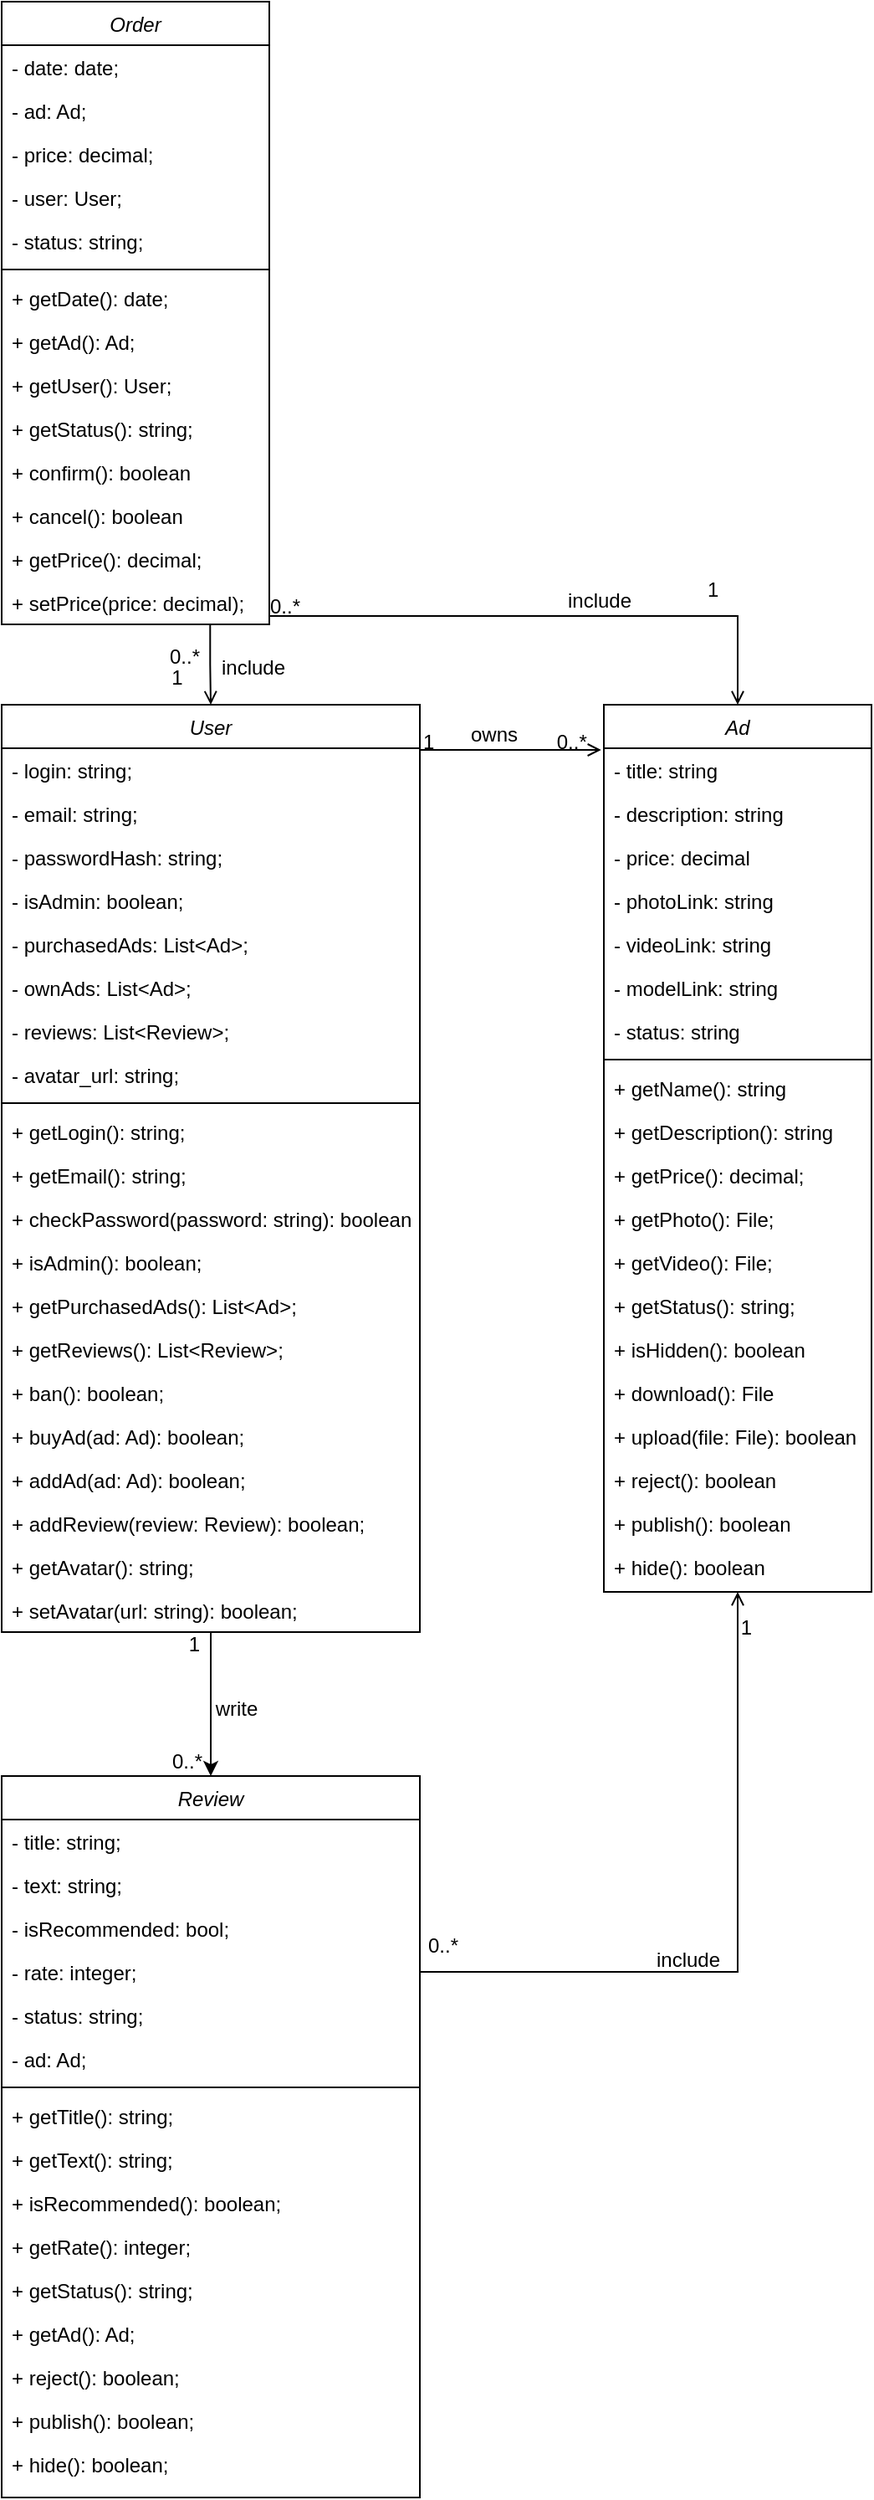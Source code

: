 <mxfile version="19.0.3" type="device"><diagram id="C5RBs43oDa-KdzZeNtuy" name="Page-1"><mxGraphModel dx="782" dy="1708" grid="1" gridSize="10" guides="1" tooltips="1" connect="1" arrows="1" fold="1" page="1" pageScale="1" pageWidth="827" pageHeight="1169" math="0" shadow="0"><root><mxCell id="WIyWlLk6GJQsqaUBKTNV-0"/><mxCell id="WIyWlLk6GJQsqaUBKTNV-1" parent="WIyWlLk6GJQsqaUBKTNV-0"/><mxCell id="zkfFHV4jXpPFQw0GAbJ--0" value="User" style="swimlane;fontStyle=2;align=center;verticalAlign=top;childLayout=stackLayout;horizontal=1;startSize=26;horizontalStack=0;resizeParent=1;resizeLast=0;collapsible=1;marginBottom=0;rounded=0;shadow=0;strokeWidth=1;" parent="WIyWlLk6GJQsqaUBKTNV-1" vertex="1"><mxGeometry x="40" y="40" width="250" height="554" as="geometry"><mxRectangle x="230" y="140" width="160" height="26" as="alternateBounds"/></mxGeometry></mxCell><mxCell id="zkfFHV4jXpPFQw0GAbJ--1" value="- login: string;" style="text;align=left;verticalAlign=top;spacingLeft=4;spacingRight=4;overflow=hidden;rotatable=0;points=[[0,0.5],[1,0.5]];portConstraint=eastwest;" parent="zkfFHV4jXpPFQw0GAbJ--0" vertex="1"><mxGeometry y="26" width="250" height="26" as="geometry"/></mxCell><mxCell id="zkfFHV4jXpPFQw0GAbJ--2" value="- email: string;" style="text;align=left;verticalAlign=top;spacingLeft=4;spacingRight=4;overflow=hidden;rotatable=0;points=[[0,0.5],[1,0.5]];portConstraint=eastwest;rounded=0;shadow=0;html=0;" parent="zkfFHV4jXpPFQw0GAbJ--0" vertex="1"><mxGeometry y="52" width="250" height="26" as="geometry"/></mxCell><mxCell id="zkfFHV4jXpPFQw0GAbJ--3" value="- passwordHash: string;" style="text;align=left;verticalAlign=top;spacingLeft=4;spacingRight=4;overflow=hidden;rotatable=0;points=[[0,0.5],[1,0.5]];portConstraint=eastwest;rounded=0;shadow=0;html=0;" parent="zkfFHV4jXpPFQw0GAbJ--0" vertex="1"><mxGeometry y="78" width="250" height="26" as="geometry"/></mxCell><mxCell id="cvqIgWMpLT-JqJXg3VKT-1" value="- isAdmin: boolean;" style="text;align=left;verticalAlign=top;spacingLeft=4;spacingRight=4;overflow=hidden;rotatable=0;points=[[0,0.5],[1,0.5]];portConstraint=eastwest;rounded=0;shadow=0;html=0;" parent="zkfFHV4jXpPFQw0GAbJ--0" vertex="1"><mxGeometry y="104" width="250" height="26" as="geometry"/></mxCell><mxCell id="cvqIgWMpLT-JqJXg3VKT-2" value="- purchasedAds: List&lt;Ad&gt;;" style="text;align=left;verticalAlign=top;spacingLeft=4;spacingRight=4;overflow=hidden;rotatable=0;points=[[0,0.5],[1,0.5]];portConstraint=eastwest;rounded=0;shadow=0;html=0;" parent="zkfFHV4jXpPFQw0GAbJ--0" vertex="1"><mxGeometry y="130" width="250" height="26" as="geometry"/></mxCell><mxCell id="cvqIgWMpLT-JqJXg3VKT-8" value="- ownAds: List&lt;Ad&gt;;" style="text;align=left;verticalAlign=top;spacingLeft=4;spacingRight=4;overflow=hidden;rotatable=0;points=[[0,0.5],[1,0.5]];portConstraint=eastwest;rounded=0;shadow=0;html=0;" parent="zkfFHV4jXpPFQw0GAbJ--0" vertex="1"><mxGeometry y="156" width="250" height="26" as="geometry"/></mxCell><mxCell id="FAmlu_MuPORae8KGKjpq-1" value="- reviews: List&lt;Review&gt;;" style="text;align=left;verticalAlign=top;spacingLeft=4;spacingRight=4;overflow=hidden;rotatable=0;points=[[0,0.5],[1,0.5]];portConstraint=eastwest;rounded=0;shadow=0;html=0;" parent="zkfFHV4jXpPFQw0GAbJ--0" vertex="1"><mxGeometry y="182" width="250" height="26" as="geometry"/></mxCell><mxCell id="SERndrIxA3bs5IOTKiOa-0" value="- avatar_url: string;" style="text;align=left;verticalAlign=top;spacingLeft=4;spacingRight=4;overflow=hidden;rotatable=0;points=[[0,0.5],[1,0.5]];portConstraint=eastwest;rounded=0;shadow=0;html=0;" parent="zkfFHV4jXpPFQw0GAbJ--0" vertex="1"><mxGeometry y="208" width="250" height="26" as="geometry"/></mxCell><mxCell id="zkfFHV4jXpPFQw0GAbJ--4" value="" style="line;html=1;strokeWidth=1;align=left;verticalAlign=middle;spacingTop=-1;spacingLeft=3;spacingRight=3;rotatable=0;labelPosition=right;points=[];portConstraint=eastwest;" parent="zkfFHV4jXpPFQw0GAbJ--0" vertex="1"><mxGeometry y="234" width="250" height="8" as="geometry"/></mxCell><mxCell id="zkfFHV4jXpPFQw0GAbJ--5" value="+ getLogin(): string;" style="text;align=left;verticalAlign=top;spacingLeft=4;spacingRight=4;overflow=hidden;rotatable=0;points=[[0,0.5],[1,0.5]];portConstraint=eastwest;" parent="zkfFHV4jXpPFQw0GAbJ--0" vertex="1"><mxGeometry y="242" width="250" height="26" as="geometry"/></mxCell><mxCell id="cvqIgWMpLT-JqJXg3VKT-4" value="+ getEmail(): string;" style="text;align=left;verticalAlign=top;spacingLeft=4;spacingRight=4;overflow=hidden;rotatable=0;points=[[0,0.5],[1,0.5]];portConstraint=eastwest;" parent="zkfFHV4jXpPFQw0GAbJ--0" vertex="1"><mxGeometry y="268" width="250" height="26" as="geometry"/></mxCell><mxCell id="cvqIgWMpLT-JqJXg3VKT-5" value="+ checkPassword(password: string): boolean;" style="text;align=left;verticalAlign=top;spacingLeft=4;spacingRight=4;overflow=hidden;rotatable=0;points=[[0,0.5],[1,0.5]];portConstraint=eastwest;" parent="zkfFHV4jXpPFQw0GAbJ--0" vertex="1"><mxGeometry y="294" width="250" height="26" as="geometry"/></mxCell><mxCell id="cvqIgWMpLT-JqJXg3VKT-6" value="+ isAdmin(): boolean;" style="text;align=left;verticalAlign=top;spacingLeft=4;spacingRight=4;overflow=hidden;rotatable=0;points=[[0,0.5],[1,0.5]];portConstraint=eastwest;" parent="zkfFHV4jXpPFQw0GAbJ--0" vertex="1"><mxGeometry y="320" width="250" height="26" as="geometry"/></mxCell><mxCell id="cvqIgWMpLT-JqJXg3VKT-7" value="+ getPurchasedAds(): List&lt;Ad&gt;;" style="text;align=left;verticalAlign=top;spacingLeft=4;spacingRight=4;overflow=hidden;rotatable=0;points=[[0,0.5],[1,0.5]];portConstraint=eastwest;" parent="zkfFHV4jXpPFQw0GAbJ--0" vertex="1"><mxGeometry y="346" width="250" height="26" as="geometry"/></mxCell><mxCell id="FAmlu_MuPORae8KGKjpq-0" value="+ getReviews(): List&lt;Review&gt;;" style="text;align=left;verticalAlign=top;spacingLeft=4;spacingRight=4;overflow=hidden;rotatable=0;points=[[0,0.5],[1,0.5]];portConstraint=eastwest;" parent="zkfFHV4jXpPFQw0GAbJ--0" vertex="1"><mxGeometry y="372" width="250" height="26" as="geometry"/></mxCell><mxCell id="cvqIgWMpLT-JqJXg3VKT-9" value="+ ban(): boolean;" style="text;align=left;verticalAlign=top;spacingLeft=4;spacingRight=4;overflow=hidden;rotatable=0;points=[[0,0.5],[1,0.5]];portConstraint=eastwest;" parent="zkfFHV4jXpPFQw0GAbJ--0" vertex="1"><mxGeometry y="398" width="250" height="26" as="geometry"/></mxCell><mxCell id="cvqIgWMpLT-JqJXg3VKT-49" value="+ buyAd(ad: Ad): boolean;" style="text;align=left;verticalAlign=top;spacingLeft=4;spacingRight=4;overflow=hidden;rotatable=0;points=[[0,0.5],[1,0.5]];portConstraint=eastwest;" parent="zkfFHV4jXpPFQw0GAbJ--0" vertex="1"><mxGeometry y="424" width="250" height="26" as="geometry"/></mxCell><mxCell id="cvqIgWMpLT-JqJXg3VKT-50" value="+ addAd(ad: Ad): boolean;" style="text;align=left;verticalAlign=top;spacingLeft=4;spacingRight=4;overflow=hidden;rotatable=0;points=[[0,0.5],[1,0.5]];portConstraint=eastwest;" parent="zkfFHV4jXpPFQw0GAbJ--0" vertex="1"><mxGeometry y="450" width="250" height="26" as="geometry"/></mxCell><mxCell id="FAmlu_MuPORae8KGKjpq-2" value="+ addReview(review: Review): boolean;" style="text;align=left;verticalAlign=top;spacingLeft=4;spacingRight=4;overflow=hidden;rotatable=0;points=[[0,0.5],[1,0.5]];portConstraint=eastwest;" parent="zkfFHV4jXpPFQw0GAbJ--0" vertex="1"><mxGeometry y="476" width="250" height="26" as="geometry"/></mxCell><mxCell id="SERndrIxA3bs5IOTKiOa-1" value="+ getAvatar(): string;" style="text;align=left;verticalAlign=top;spacingLeft=4;spacingRight=4;overflow=hidden;rotatable=0;points=[[0,0.5],[1,0.5]];portConstraint=eastwest;" parent="zkfFHV4jXpPFQw0GAbJ--0" vertex="1"><mxGeometry y="502" width="250" height="26" as="geometry"/></mxCell><mxCell id="SERndrIxA3bs5IOTKiOa-2" value="+ setAvatar(url: string): boolean;" style="text;align=left;verticalAlign=top;spacingLeft=4;spacingRight=4;overflow=hidden;rotatable=0;points=[[0,0.5],[1,0.5]];portConstraint=eastwest;" parent="zkfFHV4jXpPFQw0GAbJ--0" vertex="1"><mxGeometry y="528" width="250" height="26" as="geometry"/></mxCell><mxCell id="zkfFHV4jXpPFQw0GAbJ--17" value="Ad" style="swimlane;fontStyle=2;align=center;verticalAlign=top;childLayout=stackLayout;horizontal=1;startSize=26;horizontalStack=0;resizeParent=1;resizeLast=0;collapsible=1;marginBottom=0;rounded=0;shadow=0;strokeWidth=1;" parent="WIyWlLk6GJQsqaUBKTNV-1" vertex="1"><mxGeometry x="400" y="40" width="160" height="530" as="geometry"><mxRectangle x="550" y="140" width="160" height="26" as="alternateBounds"/></mxGeometry></mxCell><mxCell id="zkfFHV4jXpPFQw0GAbJ--18" value="- title: string" style="text;align=left;verticalAlign=top;spacingLeft=4;spacingRight=4;overflow=hidden;rotatable=0;points=[[0,0.5],[1,0.5]];portConstraint=eastwest;" parent="zkfFHV4jXpPFQw0GAbJ--17" vertex="1"><mxGeometry y="26" width="160" height="26" as="geometry"/></mxCell><mxCell id="zkfFHV4jXpPFQw0GAbJ--19" value="- description: string" style="text;align=left;verticalAlign=top;spacingLeft=4;spacingRight=4;overflow=hidden;rotatable=0;points=[[0,0.5],[1,0.5]];portConstraint=eastwest;rounded=0;shadow=0;html=0;" parent="zkfFHV4jXpPFQw0GAbJ--17" vertex="1"><mxGeometry y="52" width="160" height="26" as="geometry"/></mxCell><mxCell id="zkfFHV4jXpPFQw0GAbJ--20" value="- price: decimal" style="text;align=left;verticalAlign=top;spacingLeft=4;spacingRight=4;overflow=hidden;rotatable=0;points=[[0,0.5],[1,0.5]];portConstraint=eastwest;rounded=0;shadow=0;html=0;" parent="zkfFHV4jXpPFQw0GAbJ--17" vertex="1"><mxGeometry y="78" width="160" height="26" as="geometry"/></mxCell><mxCell id="zkfFHV4jXpPFQw0GAbJ--21" value="- photoLink: string" style="text;align=left;verticalAlign=top;spacingLeft=4;spacingRight=4;overflow=hidden;rotatable=0;points=[[0,0.5],[1,0.5]];portConstraint=eastwest;rounded=0;shadow=0;html=0;" parent="zkfFHV4jXpPFQw0GAbJ--17" vertex="1"><mxGeometry y="104" width="160" height="26" as="geometry"/></mxCell><mxCell id="zkfFHV4jXpPFQw0GAbJ--22" value="- videoLink: string" style="text;align=left;verticalAlign=top;spacingLeft=4;spacingRight=4;overflow=hidden;rotatable=0;points=[[0,0.5],[1,0.5]];portConstraint=eastwest;rounded=0;shadow=0;html=0;" parent="zkfFHV4jXpPFQw0GAbJ--17" vertex="1"><mxGeometry y="130" width="160" height="26" as="geometry"/></mxCell><mxCell id="cvqIgWMpLT-JqJXg3VKT-33" value="- modelLink: string" style="text;align=left;verticalAlign=top;spacingLeft=4;spacingRight=4;overflow=hidden;rotatable=0;points=[[0,0.5],[1,0.5]];portConstraint=eastwest;rounded=0;shadow=0;html=0;" parent="zkfFHV4jXpPFQw0GAbJ--17" vertex="1"><mxGeometry y="156" width="160" height="26" as="geometry"/></mxCell><mxCell id="y5xBoWByWlbSDaRMGP8M-30" value="- status: string" style="text;align=left;verticalAlign=top;spacingLeft=4;spacingRight=4;overflow=hidden;rotatable=0;points=[[0,0.5],[1,0.5]];portConstraint=eastwest;rounded=0;shadow=0;html=0;" parent="zkfFHV4jXpPFQw0GAbJ--17" vertex="1"><mxGeometry y="182" width="160" height="26" as="geometry"/></mxCell><mxCell id="zkfFHV4jXpPFQw0GAbJ--23" value="" style="line;html=1;strokeWidth=1;align=left;verticalAlign=middle;spacingTop=-1;spacingLeft=3;spacingRight=3;rotatable=0;labelPosition=right;points=[];portConstraint=eastwest;" parent="zkfFHV4jXpPFQw0GAbJ--17" vertex="1"><mxGeometry y="208" width="160" height="8" as="geometry"/></mxCell><mxCell id="cvqIgWMpLT-JqJXg3VKT-35" value="+ getName(): string" style="text;align=left;verticalAlign=top;spacingLeft=4;spacingRight=4;overflow=hidden;rotatable=0;points=[[0,0.5],[1,0.5]];portConstraint=eastwest;rounded=0;shadow=0;html=0;" parent="zkfFHV4jXpPFQw0GAbJ--17" vertex="1"><mxGeometry y="216" width="160" height="26" as="geometry"/></mxCell><mxCell id="cvqIgWMpLT-JqJXg3VKT-36" value="+ getDescription(): string" style="text;align=left;verticalAlign=top;spacingLeft=4;spacingRight=4;overflow=hidden;rotatable=0;points=[[0,0.5],[1,0.5]];portConstraint=eastwest;rounded=0;shadow=0;html=0;" parent="zkfFHV4jXpPFQw0GAbJ--17" vertex="1"><mxGeometry y="242" width="160" height="26" as="geometry"/></mxCell><mxCell id="cvqIgWMpLT-JqJXg3VKT-37" value="+ getPrice(): decimal;" style="text;align=left;verticalAlign=top;spacingLeft=4;spacingRight=4;overflow=hidden;rotatable=0;points=[[0,0.5],[1,0.5]];portConstraint=eastwest;rounded=0;shadow=0;html=0;" parent="zkfFHV4jXpPFQw0GAbJ--17" vertex="1"><mxGeometry y="268" width="160" height="26" as="geometry"/></mxCell><mxCell id="cvqIgWMpLT-JqJXg3VKT-38" value="+ getPhoto(): File;" style="text;align=left;verticalAlign=top;spacingLeft=4;spacingRight=4;overflow=hidden;rotatable=0;points=[[0,0.5],[1,0.5]];portConstraint=eastwest;rounded=0;shadow=0;html=0;" parent="zkfFHV4jXpPFQw0GAbJ--17" vertex="1"><mxGeometry y="294" width="160" height="26" as="geometry"/></mxCell><mxCell id="cvqIgWMpLT-JqJXg3VKT-39" value="+ getVideo(): File;" style="text;align=left;verticalAlign=top;spacingLeft=4;spacingRight=4;overflow=hidden;rotatable=0;points=[[0,0.5],[1,0.5]];portConstraint=eastwest;rounded=0;shadow=0;html=0;" parent="zkfFHV4jXpPFQw0GAbJ--17" vertex="1"><mxGeometry y="320" width="160" height="26" as="geometry"/></mxCell><mxCell id="y5xBoWByWlbSDaRMGP8M-32" value="+ getStatus(): string;" style="text;align=left;verticalAlign=top;spacingLeft=4;spacingRight=4;overflow=hidden;rotatable=0;points=[[0,0.5],[1,0.5]];portConstraint=eastwest;rounded=0;shadow=0;html=0;" parent="zkfFHV4jXpPFQw0GAbJ--17" vertex="1"><mxGeometry y="346" width="160" height="26" as="geometry"/></mxCell><mxCell id="y5xBoWByWlbSDaRMGP8M-31" value="+ isHidden(): boolean" style="text;align=left;verticalAlign=top;spacingLeft=4;spacingRight=4;overflow=hidden;rotatable=0;points=[[0,0.5],[1,0.5]];portConstraint=eastwest;" parent="zkfFHV4jXpPFQw0GAbJ--17" vertex="1"><mxGeometry y="372" width="160" height="26" as="geometry"/></mxCell><mxCell id="zkfFHV4jXpPFQw0GAbJ--25" value="+ download(): File" style="text;align=left;verticalAlign=top;spacingLeft=4;spacingRight=4;overflow=hidden;rotatable=0;points=[[0,0.5],[1,0.5]];portConstraint=eastwest;" parent="zkfFHV4jXpPFQw0GAbJ--17" vertex="1"><mxGeometry y="398" width="160" height="26" as="geometry"/></mxCell><mxCell id="cvqIgWMpLT-JqJXg3VKT-34" value="+ upload(file: File): boolean" style="text;align=left;verticalAlign=top;spacingLeft=4;spacingRight=4;overflow=hidden;rotatable=0;points=[[0,0.5],[1,0.5]];portConstraint=eastwest;" parent="zkfFHV4jXpPFQw0GAbJ--17" vertex="1"><mxGeometry y="424" width="160" height="26" as="geometry"/></mxCell><mxCell id="y5xBoWByWlbSDaRMGP8M-33" value="+ reject(): boolean" style="text;align=left;verticalAlign=top;spacingLeft=4;spacingRight=4;overflow=hidden;rotatable=0;points=[[0,0.5],[1,0.5]];portConstraint=eastwest;" parent="zkfFHV4jXpPFQw0GAbJ--17" vertex="1"><mxGeometry y="450" width="160" height="26" as="geometry"/></mxCell><mxCell id="y5xBoWByWlbSDaRMGP8M-34" value="+ publish(): boolean" style="text;align=left;verticalAlign=top;spacingLeft=4;spacingRight=4;overflow=hidden;rotatable=0;points=[[0,0.5],[1,0.5]];portConstraint=eastwest;" parent="zkfFHV4jXpPFQw0GAbJ--17" vertex="1"><mxGeometry y="476" width="160" height="26" as="geometry"/></mxCell><mxCell id="y5xBoWByWlbSDaRMGP8M-37" value="+ hide(): boolean" style="text;align=left;verticalAlign=top;spacingLeft=4;spacingRight=4;overflow=hidden;rotatable=0;points=[[0,0.5],[1,0.5]];portConstraint=eastwest;" parent="zkfFHV4jXpPFQw0GAbJ--17" vertex="1"><mxGeometry y="502" width="160" height="26" as="geometry"/></mxCell><mxCell id="zkfFHV4jXpPFQw0GAbJ--26" value="" style="endArrow=open;shadow=0;strokeWidth=1;rounded=0;endFill=1;edgeStyle=elbowEdgeStyle;elbow=vertical;entryX=-0.01;entryY=0.051;entryDx=0;entryDy=0;entryPerimeter=0;" parent="WIyWlLk6GJQsqaUBKTNV-1" source="zkfFHV4jXpPFQw0GAbJ--0" target="zkfFHV4jXpPFQw0GAbJ--17" edge="1"><mxGeometry x="0.5" y="41" relative="1" as="geometry"><mxPoint x="380" y="192" as="sourcePoint"/><mxPoint x="540" y="192" as="targetPoint"/><mxPoint x="-40" y="32" as="offset"/></mxGeometry></mxCell><mxCell id="zkfFHV4jXpPFQw0GAbJ--27" value="1" style="resizable=0;align=left;verticalAlign=bottom;labelBackgroundColor=none;fontSize=12;" parent="zkfFHV4jXpPFQw0GAbJ--26" connectable="0" vertex="1"><mxGeometry x="-1" relative="1" as="geometry"><mxPoint y="4" as="offset"/></mxGeometry></mxCell><mxCell id="zkfFHV4jXpPFQw0GAbJ--28" value="0..*" style="resizable=0;align=right;verticalAlign=bottom;labelBackgroundColor=none;fontSize=12;" parent="zkfFHV4jXpPFQw0GAbJ--26" connectable="0" vertex="1"><mxGeometry x="1" relative="1" as="geometry"><mxPoint x="-7" y="4" as="offset"/></mxGeometry></mxCell><mxCell id="zkfFHV4jXpPFQw0GAbJ--29" value="owns" style="text;html=1;resizable=0;points=[];;align=center;verticalAlign=middle;labelBackgroundColor=none;rounded=0;shadow=0;strokeWidth=1;fontSize=12;" parent="zkfFHV4jXpPFQw0GAbJ--26" vertex="1" connectable="0"><mxGeometry x="0.5" y="49" relative="1" as="geometry"><mxPoint x="-38" y="40" as="offset"/></mxGeometry></mxCell><mxCell id="y5xBoWByWlbSDaRMGP8M-0" value="Review" style="swimlane;fontStyle=2;align=center;verticalAlign=top;childLayout=stackLayout;horizontal=1;startSize=26;horizontalStack=0;resizeParent=1;resizeLast=0;collapsible=1;marginBottom=0;rounded=0;shadow=0;strokeWidth=1;" parent="WIyWlLk6GJQsqaUBKTNV-1" vertex="1"><mxGeometry x="40" y="680" width="250" height="431" as="geometry"><mxRectangle x="230" y="140" width="160" height="26" as="alternateBounds"/></mxGeometry></mxCell><mxCell id="y5xBoWByWlbSDaRMGP8M-1" value="- title: string;" style="text;align=left;verticalAlign=top;spacingLeft=4;spacingRight=4;overflow=hidden;rotatable=0;points=[[0,0.5],[1,0.5]];portConstraint=eastwest;" parent="y5xBoWByWlbSDaRMGP8M-0" vertex="1"><mxGeometry y="26" width="250" height="26" as="geometry"/></mxCell><mxCell id="y5xBoWByWlbSDaRMGP8M-2" value="- text: string;" style="text;align=left;verticalAlign=top;spacingLeft=4;spacingRight=4;overflow=hidden;rotatable=0;points=[[0,0.5],[1,0.5]];portConstraint=eastwest;rounded=0;shadow=0;html=0;" parent="y5xBoWByWlbSDaRMGP8M-0" vertex="1"><mxGeometry y="52" width="250" height="26" as="geometry"/></mxCell><mxCell id="y5xBoWByWlbSDaRMGP8M-3" value="- isRecommended: bool;" style="text;align=left;verticalAlign=top;spacingLeft=4;spacingRight=4;overflow=hidden;rotatable=0;points=[[0,0.5],[1,0.5]];portConstraint=eastwest;rounded=0;shadow=0;html=0;" parent="y5xBoWByWlbSDaRMGP8M-0" vertex="1"><mxGeometry y="78" width="250" height="26" as="geometry"/></mxCell><mxCell id="y5xBoWByWlbSDaRMGP8M-4" value="- rate: integer;" style="text;align=left;verticalAlign=top;spacingLeft=4;spacingRight=4;overflow=hidden;rotatable=0;points=[[0,0.5],[1,0.5]];portConstraint=eastwest;rounded=0;shadow=0;html=0;" parent="y5xBoWByWlbSDaRMGP8M-0" vertex="1"><mxGeometry y="104" width="250" height="26" as="geometry"/></mxCell><mxCell id="y5xBoWByWlbSDaRMGP8M-16" value="- status: string;" style="text;align=left;verticalAlign=top;spacingLeft=4;spacingRight=4;overflow=hidden;rotatable=0;points=[[0,0.5],[1,0.5]];portConstraint=eastwest;rounded=0;shadow=0;html=0;" parent="y5xBoWByWlbSDaRMGP8M-0" vertex="1"><mxGeometry y="130" width="250" height="26" as="geometry"/></mxCell><mxCell id="y5xBoWByWlbSDaRMGP8M-5" value="- ad: Ad;" style="text;align=left;verticalAlign=top;spacingLeft=4;spacingRight=4;overflow=hidden;rotatable=0;points=[[0,0.5],[1,0.5]];portConstraint=eastwest;rounded=0;shadow=0;html=0;" parent="y5xBoWByWlbSDaRMGP8M-0" vertex="1"><mxGeometry y="156" width="250" height="26" as="geometry"/></mxCell><mxCell id="y5xBoWByWlbSDaRMGP8M-7" value="" style="line;html=1;strokeWidth=1;align=left;verticalAlign=middle;spacingTop=-1;spacingLeft=3;spacingRight=3;rotatable=0;labelPosition=right;points=[];portConstraint=eastwest;" parent="y5xBoWByWlbSDaRMGP8M-0" vertex="1"><mxGeometry y="182" width="250" height="8" as="geometry"/></mxCell><mxCell id="y5xBoWByWlbSDaRMGP8M-8" value="+ getTitle(): string;" style="text;align=left;verticalAlign=top;spacingLeft=4;spacingRight=4;overflow=hidden;rotatable=0;points=[[0,0.5],[1,0.5]];portConstraint=eastwest;" parent="y5xBoWByWlbSDaRMGP8M-0" vertex="1"><mxGeometry y="190" width="250" height="26" as="geometry"/></mxCell><mxCell id="y5xBoWByWlbSDaRMGP8M-9" value="+ getText(): string;" style="text;align=left;verticalAlign=top;spacingLeft=4;spacingRight=4;overflow=hidden;rotatable=0;points=[[0,0.5],[1,0.5]];portConstraint=eastwest;" parent="y5xBoWByWlbSDaRMGP8M-0" vertex="1"><mxGeometry y="216" width="250" height="26" as="geometry"/></mxCell><mxCell id="y5xBoWByWlbSDaRMGP8M-13" value="+ isRecommended(): boolean;" style="text;align=left;verticalAlign=top;spacingLeft=4;spacingRight=4;overflow=hidden;rotatable=0;points=[[0,0.5],[1,0.5]];portConstraint=eastwest;" parent="y5xBoWByWlbSDaRMGP8M-0" vertex="1"><mxGeometry y="242" width="250" height="26" as="geometry"/></mxCell><mxCell id="y5xBoWByWlbSDaRMGP8M-11" value="+ getRate(): integer;" style="text;align=left;verticalAlign=top;spacingLeft=4;spacingRight=4;overflow=hidden;rotatable=0;points=[[0,0.5],[1,0.5]];portConstraint=eastwest;" parent="y5xBoWByWlbSDaRMGP8M-0" vertex="1"><mxGeometry y="268" width="250" height="26" as="geometry"/></mxCell><mxCell id="y5xBoWByWlbSDaRMGP8M-12" value="+ getStatus(): string;" style="text;align=left;verticalAlign=top;spacingLeft=4;spacingRight=4;overflow=hidden;rotatable=0;points=[[0,0.5],[1,0.5]];portConstraint=eastwest;" parent="y5xBoWByWlbSDaRMGP8M-0" vertex="1"><mxGeometry y="294" width="250" height="26" as="geometry"/></mxCell><mxCell id="y5xBoWByWlbSDaRMGP8M-14" value="+ getAd(): Ad;" style="text;align=left;verticalAlign=top;spacingLeft=4;spacingRight=4;overflow=hidden;rotatable=0;points=[[0,0.5],[1,0.5]];portConstraint=eastwest;" parent="y5xBoWByWlbSDaRMGP8M-0" vertex="1"><mxGeometry y="320" width="250" height="26" as="geometry"/></mxCell><mxCell id="y5xBoWByWlbSDaRMGP8M-35" value="+ reject(): boolean;" style="text;align=left;verticalAlign=top;spacingLeft=4;spacingRight=4;overflow=hidden;rotatable=0;points=[[0,0.5],[1,0.5]];portConstraint=eastwest;" parent="y5xBoWByWlbSDaRMGP8M-0" vertex="1"><mxGeometry y="346" width="250" height="26" as="geometry"/></mxCell><mxCell id="y5xBoWByWlbSDaRMGP8M-36" value="+ publish(): boolean;" style="text;align=left;verticalAlign=top;spacingLeft=4;spacingRight=4;overflow=hidden;rotatable=0;points=[[0,0.5],[1,0.5]];portConstraint=eastwest;" parent="y5xBoWByWlbSDaRMGP8M-0" vertex="1"><mxGeometry y="372" width="250" height="26" as="geometry"/></mxCell><mxCell id="y5xBoWByWlbSDaRMGP8M-38" value="+ hide(): boolean;" style="text;align=left;verticalAlign=top;spacingLeft=4;spacingRight=4;overflow=hidden;rotatable=0;points=[[0,0.5],[1,0.5]];portConstraint=eastwest;" parent="y5xBoWByWlbSDaRMGP8M-0" vertex="1"><mxGeometry y="398" width="250" height="26" as="geometry"/></mxCell><mxCell id="y5xBoWByWlbSDaRMGP8M-21" value="" style="endArrow=classic;shadow=0;strokeWidth=1;rounded=0;endFill=1;edgeStyle=elbowEdgeStyle;elbow=vertical;entryX=0.5;entryY=0;entryDx=0;entryDy=0;startArrow=none;startFill=0;" parent="WIyWlLk6GJQsqaUBKTNV-1" source="zkfFHV4jXpPFQw0GAbJ--0" target="y5xBoWByWlbSDaRMGP8M-0" edge="1"><mxGeometry x="0.5" y="41" relative="1" as="geometry"><mxPoint x="330" y="500" as="sourcePoint"/><mxPoint x="320" y="457" as="targetPoint"/><mxPoint x="-40" y="32" as="offset"/><Array as="points"><mxPoint x="165" y="540"/><mxPoint x="280" y="417"/><mxPoint x="240" y="327"/></Array></mxGeometry></mxCell><mxCell id="y5xBoWByWlbSDaRMGP8M-22" value="0..*" style="resizable=0;align=left;verticalAlign=bottom;labelBackgroundColor=none;fontSize=12;" parent="y5xBoWByWlbSDaRMGP8M-21" connectable="0" vertex="1"><mxGeometry x="-1" relative="1" as="geometry"><mxPoint x="-25" y="86" as="offset"/></mxGeometry></mxCell><mxCell id="y5xBoWByWlbSDaRMGP8M-23" value="1" style="resizable=0;align=right;verticalAlign=bottom;labelBackgroundColor=none;fontSize=12;" parent="y5xBoWByWlbSDaRMGP8M-21" connectable="0" vertex="1"><mxGeometry x="1" relative="1" as="geometry"><mxPoint x="-5" y="-70" as="offset"/></mxGeometry></mxCell><mxCell id="y5xBoWByWlbSDaRMGP8M-24" value="write" style="text;html=1;resizable=0;points=[];;align=center;verticalAlign=middle;labelBackgroundColor=none;rounded=0;shadow=0;strokeWidth=1;fontSize=12;" parent="y5xBoWByWlbSDaRMGP8M-21" vertex="1" connectable="0"><mxGeometry x="0.5" y="49" relative="1" as="geometry"><mxPoint x="-34" y="-19" as="offset"/></mxGeometry></mxCell><mxCell id="y5xBoWByWlbSDaRMGP8M-25" value="" style="endArrow=none;shadow=0;strokeWidth=1;rounded=0;endFill=0;edgeStyle=elbowEdgeStyle;elbow=vertical;entryX=1;entryY=0.5;entryDx=0;entryDy=0;startArrow=open;startFill=0;exitX=0.5;exitY=1;exitDx=0;exitDy=0;" parent="WIyWlLk6GJQsqaUBKTNV-1" source="zkfFHV4jXpPFQw0GAbJ--17" target="y5xBoWByWlbSDaRMGP8M-4" edge="1"><mxGeometry x="0.5" y="41" relative="1" as="geometry"><mxPoint x="350" y="440" as="sourcePoint"/><mxPoint x="350.25" y="480.32" as="targetPoint"/><mxPoint x="-40" y="32" as="offset"/><Array as="points"><mxPoint x="400" y="797"/><mxPoint x="465.25" y="418.32"/><mxPoint x="425.25" y="328.32"/></Array></mxGeometry></mxCell><mxCell id="y5xBoWByWlbSDaRMGP8M-26" value="0..*" style="resizable=0;align=left;verticalAlign=bottom;labelBackgroundColor=none;fontSize=12;" parent="y5xBoWByWlbSDaRMGP8M-25" connectable="0" vertex="1"><mxGeometry x="-1" relative="1" as="geometry"><mxPoint x="-187" y="220" as="offset"/></mxGeometry></mxCell><mxCell id="y5xBoWByWlbSDaRMGP8M-27" value="1" style="resizable=0;align=right;verticalAlign=bottom;labelBackgroundColor=none;fontSize=12;" parent="y5xBoWByWlbSDaRMGP8M-25" connectable="0" vertex="1"><mxGeometry x="1" relative="1" as="geometry"><mxPoint x="200" y="-197" as="offset"/></mxGeometry></mxCell><mxCell id="y5xBoWByWlbSDaRMGP8M-28" value="include" style="text;html=1;resizable=0;points=[];;align=center;verticalAlign=middle;labelBackgroundColor=none;rounded=0;shadow=0;strokeWidth=1;fontSize=12;" parent="y5xBoWByWlbSDaRMGP8M-25" vertex="1" connectable="0"><mxGeometry x="0.5" y="49" relative="1" as="geometry"><mxPoint x="56" y="-56" as="offset"/></mxGeometry></mxCell><mxCell id="y5xBoWByWlbSDaRMGP8M-39" value="Order" style="swimlane;fontStyle=2;align=center;verticalAlign=top;childLayout=stackLayout;horizontal=1;startSize=26;horizontalStack=0;resizeParent=1;resizeLast=0;collapsible=1;marginBottom=0;rounded=0;shadow=0;strokeWidth=1;" parent="WIyWlLk6GJQsqaUBKTNV-1" vertex="1"><mxGeometry x="40" y="-380" width="160" height="372" as="geometry"><mxRectangle x="550" y="140" width="160" height="26" as="alternateBounds"/></mxGeometry></mxCell><mxCell id="y5xBoWByWlbSDaRMGP8M-40" value="- date: date;" style="text;align=left;verticalAlign=top;spacingLeft=4;spacingRight=4;overflow=hidden;rotatable=0;points=[[0,0.5],[1,0.5]];portConstraint=eastwest;" parent="y5xBoWByWlbSDaRMGP8M-39" vertex="1"><mxGeometry y="26" width="160" height="26" as="geometry"/></mxCell><mxCell id="y5xBoWByWlbSDaRMGP8M-41" value="- ad: Ad;" style="text;align=left;verticalAlign=top;spacingLeft=4;spacingRight=4;overflow=hidden;rotatable=0;points=[[0,0.5],[1,0.5]];portConstraint=eastwest;rounded=0;shadow=0;html=0;" parent="y5xBoWByWlbSDaRMGP8M-39" vertex="1"><mxGeometry y="52" width="160" height="26" as="geometry"/></mxCell><mxCell id="e8yaEUbzzoeJst7cvAk0-0" value="- price: decimal;" style="text;align=left;verticalAlign=top;spacingLeft=4;spacingRight=4;overflow=hidden;rotatable=0;points=[[0,0.5],[1,0.5]];portConstraint=eastwest;rounded=0;shadow=0;html=0;" parent="y5xBoWByWlbSDaRMGP8M-39" vertex="1"><mxGeometry y="78" width="160" height="26" as="geometry"/></mxCell><mxCell id="y5xBoWByWlbSDaRMGP8M-42" value="- user: User;" style="text;align=left;verticalAlign=top;spacingLeft=4;spacingRight=4;overflow=hidden;rotatable=0;points=[[0,0.5],[1,0.5]];portConstraint=eastwest;rounded=0;shadow=0;html=0;" parent="y5xBoWByWlbSDaRMGP8M-39" vertex="1"><mxGeometry y="104" width="160" height="26" as="geometry"/></mxCell><mxCell id="y5xBoWByWlbSDaRMGP8M-43" value="- status: string;" style="text;align=left;verticalAlign=top;spacingLeft=4;spacingRight=4;overflow=hidden;rotatable=0;points=[[0,0.5],[1,0.5]];portConstraint=eastwest;rounded=0;shadow=0;html=0;" parent="y5xBoWByWlbSDaRMGP8M-39" vertex="1"><mxGeometry y="130" width="160" height="26" as="geometry"/></mxCell><mxCell id="y5xBoWByWlbSDaRMGP8M-47" value="" style="line;html=1;strokeWidth=1;align=left;verticalAlign=middle;spacingTop=-1;spacingLeft=3;spacingRight=3;rotatable=0;labelPosition=right;points=[];portConstraint=eastwest;" parent="y5xBoWByWlbSDaRMGP8M-39" vertex="1"><mxGeometry y="156" width="160" height="8" as="geometry"/></mxCell><mxCell id="y5xBoWByWlbSDaRMGP8M-48" value="+ getDate(): date;" style="text;align=left;verticalAlign=top;spacingLeft=4;spacingRight=4;overflow=hidden;rotatable=0;points=[[0,0.5],[1,0.5]];portConstraint=eastwest;rounded=0;shadow=0;html=0;" parent="y5xBoWByWlbSDaRMGP8M-39" vertex="1"><mxGeometry y="164" width="160" height="26" as="geometry"/></mxCell><mxCell id="y5xBoWByWlbSDaRMGP8M-49" value="+ getAd(): Ad;" style="text;align=left;verticalAlign=top;spacingLeft=4;spacingRight=4;overflow=hidden;rotatable=0;points=[[0,0.5],[1,0.5]];portConstraint=eastwest;rounded=0;shadow=0;html=0;" parent="y5xBoWByWlbSDaRMGP8M-39" vertex="1"><mxGeometry y="190" width="160" height="26" as="geometry"/></mxCell><mxCell id="y5xBoWByWlbSDaRMGP8M-50" value="+ getUser(): User;" style="text;align=left;verticalAlign=top;spacingLeft=4;spacingRight=4;overflow=hidden;rotatable=0;points=[[0,0.5],[1,0.5]];portConstraint=eastwest;rounded=0;shadow=0;html=0;" parent="y5xBoWByWlbSDaRMGP8M-39" vertex="1"><mxGeometry y="216" width="160" height="26" as="geometry"/></mxCell><mxCell id="y5xBoWByWlbSDaRMGP8M-51" value="+ getStatus(): string;" style="text;align=left;verticalAlign=top;spacingLeft=4;spacingRight=4;overflow=hidden;rotatable=0;points=[[0,0.5],[1,0.5]];portConstraint=eastwest;rounded=0;shadow=0;html=0;" parent="y5xBoWByWlbSDaRMGP8M-39" vertex="1"><mxGeometry y="242" width="160" height="26" as="geometry"/></mxCell><mxCell id="y5xBoWByWlbSDaRMGP8M-56" value="+ confirm(): boolean" style="text;align=left;verticalAlign=top;spacingLeft=4;spacingRight=4;overflow=hidden;rotatable=0;points=[[0,0.5],[1,0.5]];portConstraint=eastwest;" parent="y5xBoWByWlbSDaRMGP8M-39" vertex="1"><mxGeometry y="268" width="160" height="26" as="geometry"/></mxCell><mxCell id="y5xBoWByWlbSDaRMGP8M-57" value="+ cancel(): boolean" style="text;align=left;verticalAlign=top;spacingLeft=4;spacingRight=4;overflow=hidden;rotatable=0;points=[[0,0.5],[1,0.5]];portConstraint=eastwest;" parent="y5xBoWByWlbSDaRMGP8M-39" vertex="1"><mxGeometry y="294" width="160" height="26" as="geometry"/></mxCell><mxCell id="e8yaEUbzzoeJst7cvAk0-1" value="+ getPrice(): decimal;" style="text;align=left;verticalAlign=top;spacingLeft=4;spacingRight=4;overflow=hidden;rotatable=0;points=[[0,0.5],[1,0.5]];portConstraint=eastwest;rounded=0;shadow=0;html=0;" parent="y5xBoWByWlbSDaRMGP8M-39" vertex="1"><mxGeometry y="320" width="160" height="26" as="geometry"/></mxCell><mxCell id="e8yaEUbzzoeJst7cvAk0-2" value="+ setPrice(price: decimal);" style="text;align=left;verticalAlign=top;spacingLeft=4;spacingRight=4;overflow=hidden;rotatable=0;points=[[0,0.5],[1,0.5]];portConstraint=eastwest;rounded=0;shadow=0;html=0;" parent="y5xBoWByWlbSDaRMGP8M-39" vertex="1"><mxGeometry y="346" width="160" height="26" as="geometry"/></mxCell><mxCell id="y5xBoWByWlbSDaRMGP8M-65" value="" style="endArrow=open;shadow=0;strokeWidth=1;rounded=0;endFill=1;edgeStyle=elbowEdgeStyle;elbow=vertical;entryX=0.5;entryY=0;entryDx=0;entryDy=0;exitX=0.779;exitY=1.013;exitDx=0;exitDy=0;exitPerimeter=0;" parent="WIyWlLk6GJQsqaUBKTNV-1" source="e8yaEUbzzoeJst7cvAk0-2" target="zkfFHV4jXpPFQw0GAbJ--0" edge="1"><mxGeometry x="0.5" y="41" relative="1" as="geometry"><mxPoint x="300" y="77" as="sourcePoint"/><mxPoint x="408.4" y="77.03" as="targetPoint"/><mxPoint x="-40" y="32" as="offset"/></mxGeometry></mxCell><mxCell id="y5xBoWByWlbSDaRMGP8M-66" value="1" style="resizable=0;align=left;verticalAlign=bottom;labelBackgroundColor=none;fontSize=12;" parent="y5xBoWByWlbSDaRMGP8M-65" connectable="0" vertex="1"><mxGeometry x="-1" relative="1" as="geometry"><mxPoint x="-25" y="40" as="offset"/></mxGeometry></mxCell><mxCell id="y5xBoWByWlbSDaRMGP8M-67" value="0..*" style="resizable=0;align=right;verticalAlign=bottom;labelBackgroundColor=none;fontSize=12;" parent="y5xBoWByWlbSDaRMGP8M-65" connectable="0" vertex="1"><mxGeometry x="1" relative="1" as="geometry"><mxPoint x="-5" y="-20" as="offset"/></mxGeometry></mxCell><mxCell id="y5xBoWByWlbSDaRMGP8M-68" value="include" style="text;html=1;resizable=0;points=[];;align=center;verticalAlign=middle;labelBackgroundColor=none;rounded=0;shadow=0;strokeWidth=1;fontSize=12;" parent="y5xBoWByWlbSDaRMGP8M-65" vertex="1" connectable="0"><mxGeometry x="0.5" y="49" relative="1" as="geometry"><mxPoint x="-24" y="-10" as="offset"/></mxGeometry></mxCell><mxCell id="y5xBoWByWlbSDaRMGP8M-69" value="" style="endArrow=open;shadow=0;strokeWidth=1;rounded=0;endFill=1;edgeStyle=elbowEdgeStyle;elbow=vertical;entryX=0.5;entryY=0;entryDx=0;entryDy=0;exitX=1;exitY=0.5;exitDx=0;exitDy=0;" parent="WIyWlLk6GJQsqaUBKTNV-1" source="y5xBoWByWlbSDaRMGP8M-57" target="zkfFHV4jXpPFQw0GAbJ--17" edge="1"><mxGeometry x="0.5" y="41" relative="1" as="geometry"><mxPoint x="280.0" y="-79.474" as="sourcePoint"/><mxPoint x="388.4" y="-80.0" as="targetPoint"/><mxPoint x="-40" y="32" as="offset"/><Array as="points"><mxPoint x="340" y="-13"/></Array></mxGeometry></mxCell><mxCell id="y5xBoWByWlbSDaRMGP8M-70" value="1" style="resizable=0;align=left;verticalAlign=bottom;labelBackgroundColor=none;fontSize=12;" parent="y5xBoWByWlbSDaRMGP8M-69" connectable="0" vertex="1"><mxGeometry x="-1" relative="1" as="geometry"><mxPoint x="260" y="53" as="offset"/></mxGeometry></mxCell><mxCell id="y5xBoWByWlbSDaRMGP8M-71" value="0..*" style="resizable=0;align=right;verticalAlign=bottom;labelBackgroundColor=none;fontSize=12;" parent="y5xBoWByWlbSDaRMGP8M-69" connectable="0" vertex="1"><mxGeometry x="1" relative="1" as="geometry"><mxPoint x="-260" y="-50" as="offset"/></mxGeometry></mxCell><mxCell id="y5xBoWByWlbSDaRMGP8M-72" value="include" style="text;html=1;resizable=0;points=[];;align=center;verticalAlign=middle;labelBackgroundColor=none;rounded=0;shadow=0;strokeWidth=1;fontSize=12;" parent="y5xBoWByWlbSDaRMGP8M-69" vertex="1" connectable="0"><mxGeometry x="0.5" y="49" relative="1" as="geometry"><mxPoint x="-38" y="40" as="offset"/></mxGeometry></mxCell></root></mxGraphModel></diagram></mxfile>